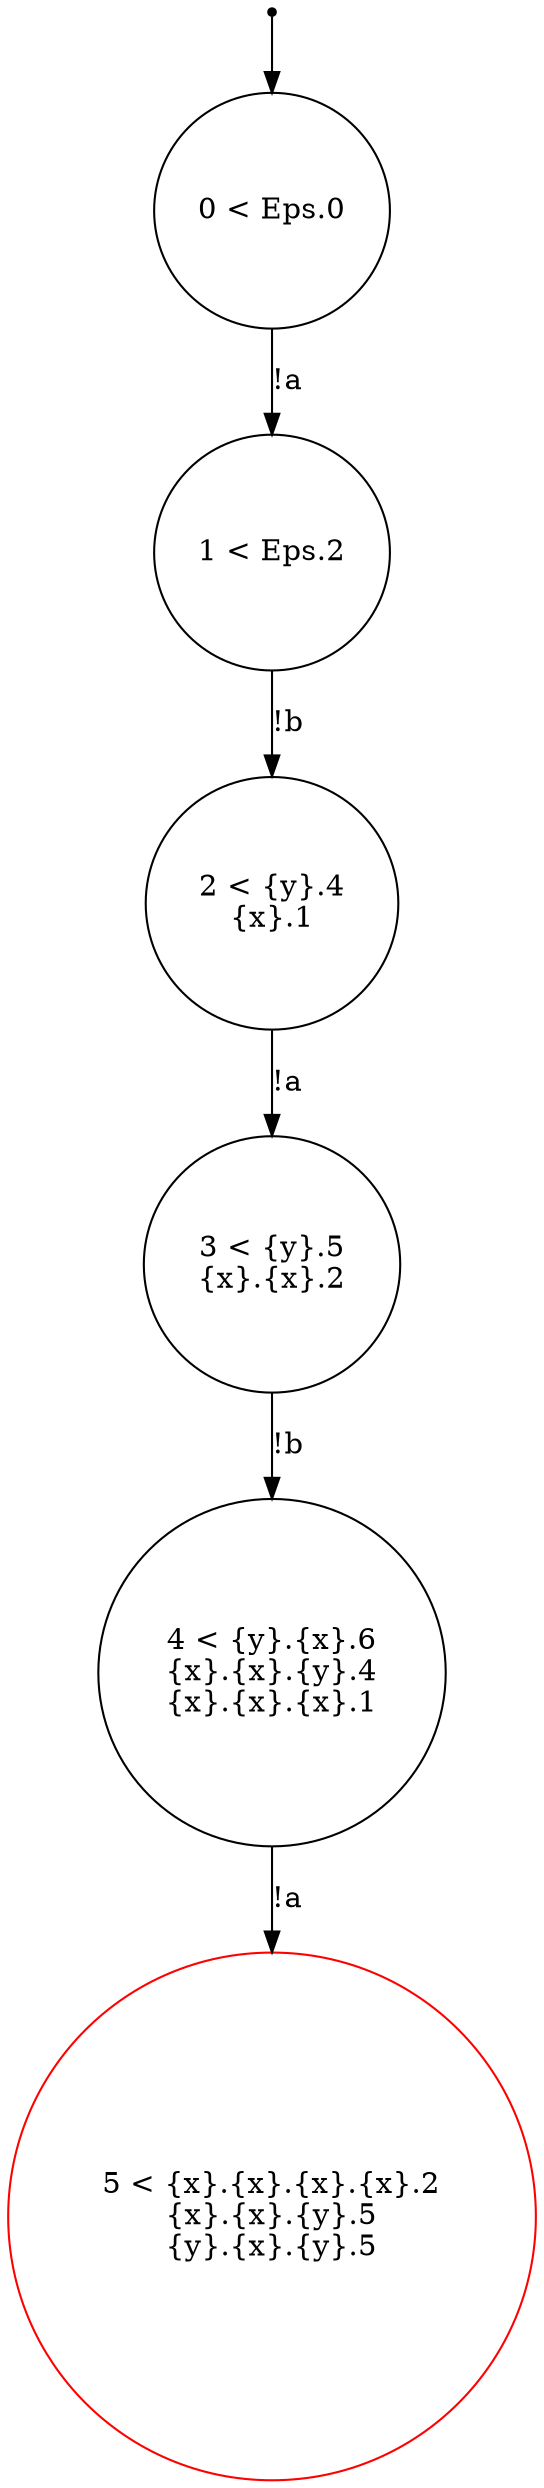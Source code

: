 digraph {
 node [shape=point] ENTRY
 node [shape=circle]
2 [label="2 < {y}.4
{x}.1
"]
0 [label="0 < Eps.0
"]
3 [label="3 < {y}.5
{x}.{x}.2
"]
1 [label="1 < Eps.2
"]
5 [label="5 < {x}.{x}.{x}.{x}.2
{x}.{x}.{y}.5
{y}.{x}.{y}.5
" color="red"]
4 [label="4 < {y}.{x}.6
{x}.{x}.{y}.4
{x}.{x}.{x}.1
"]
ENTRY -> 0
2 -> 3 [label="!a"]
0 -> 1 [label="!a"]
1 -> 2 [label="!b"]
3 -> 4 [label="!b"]
4 -> 5 [label="!a"]

}